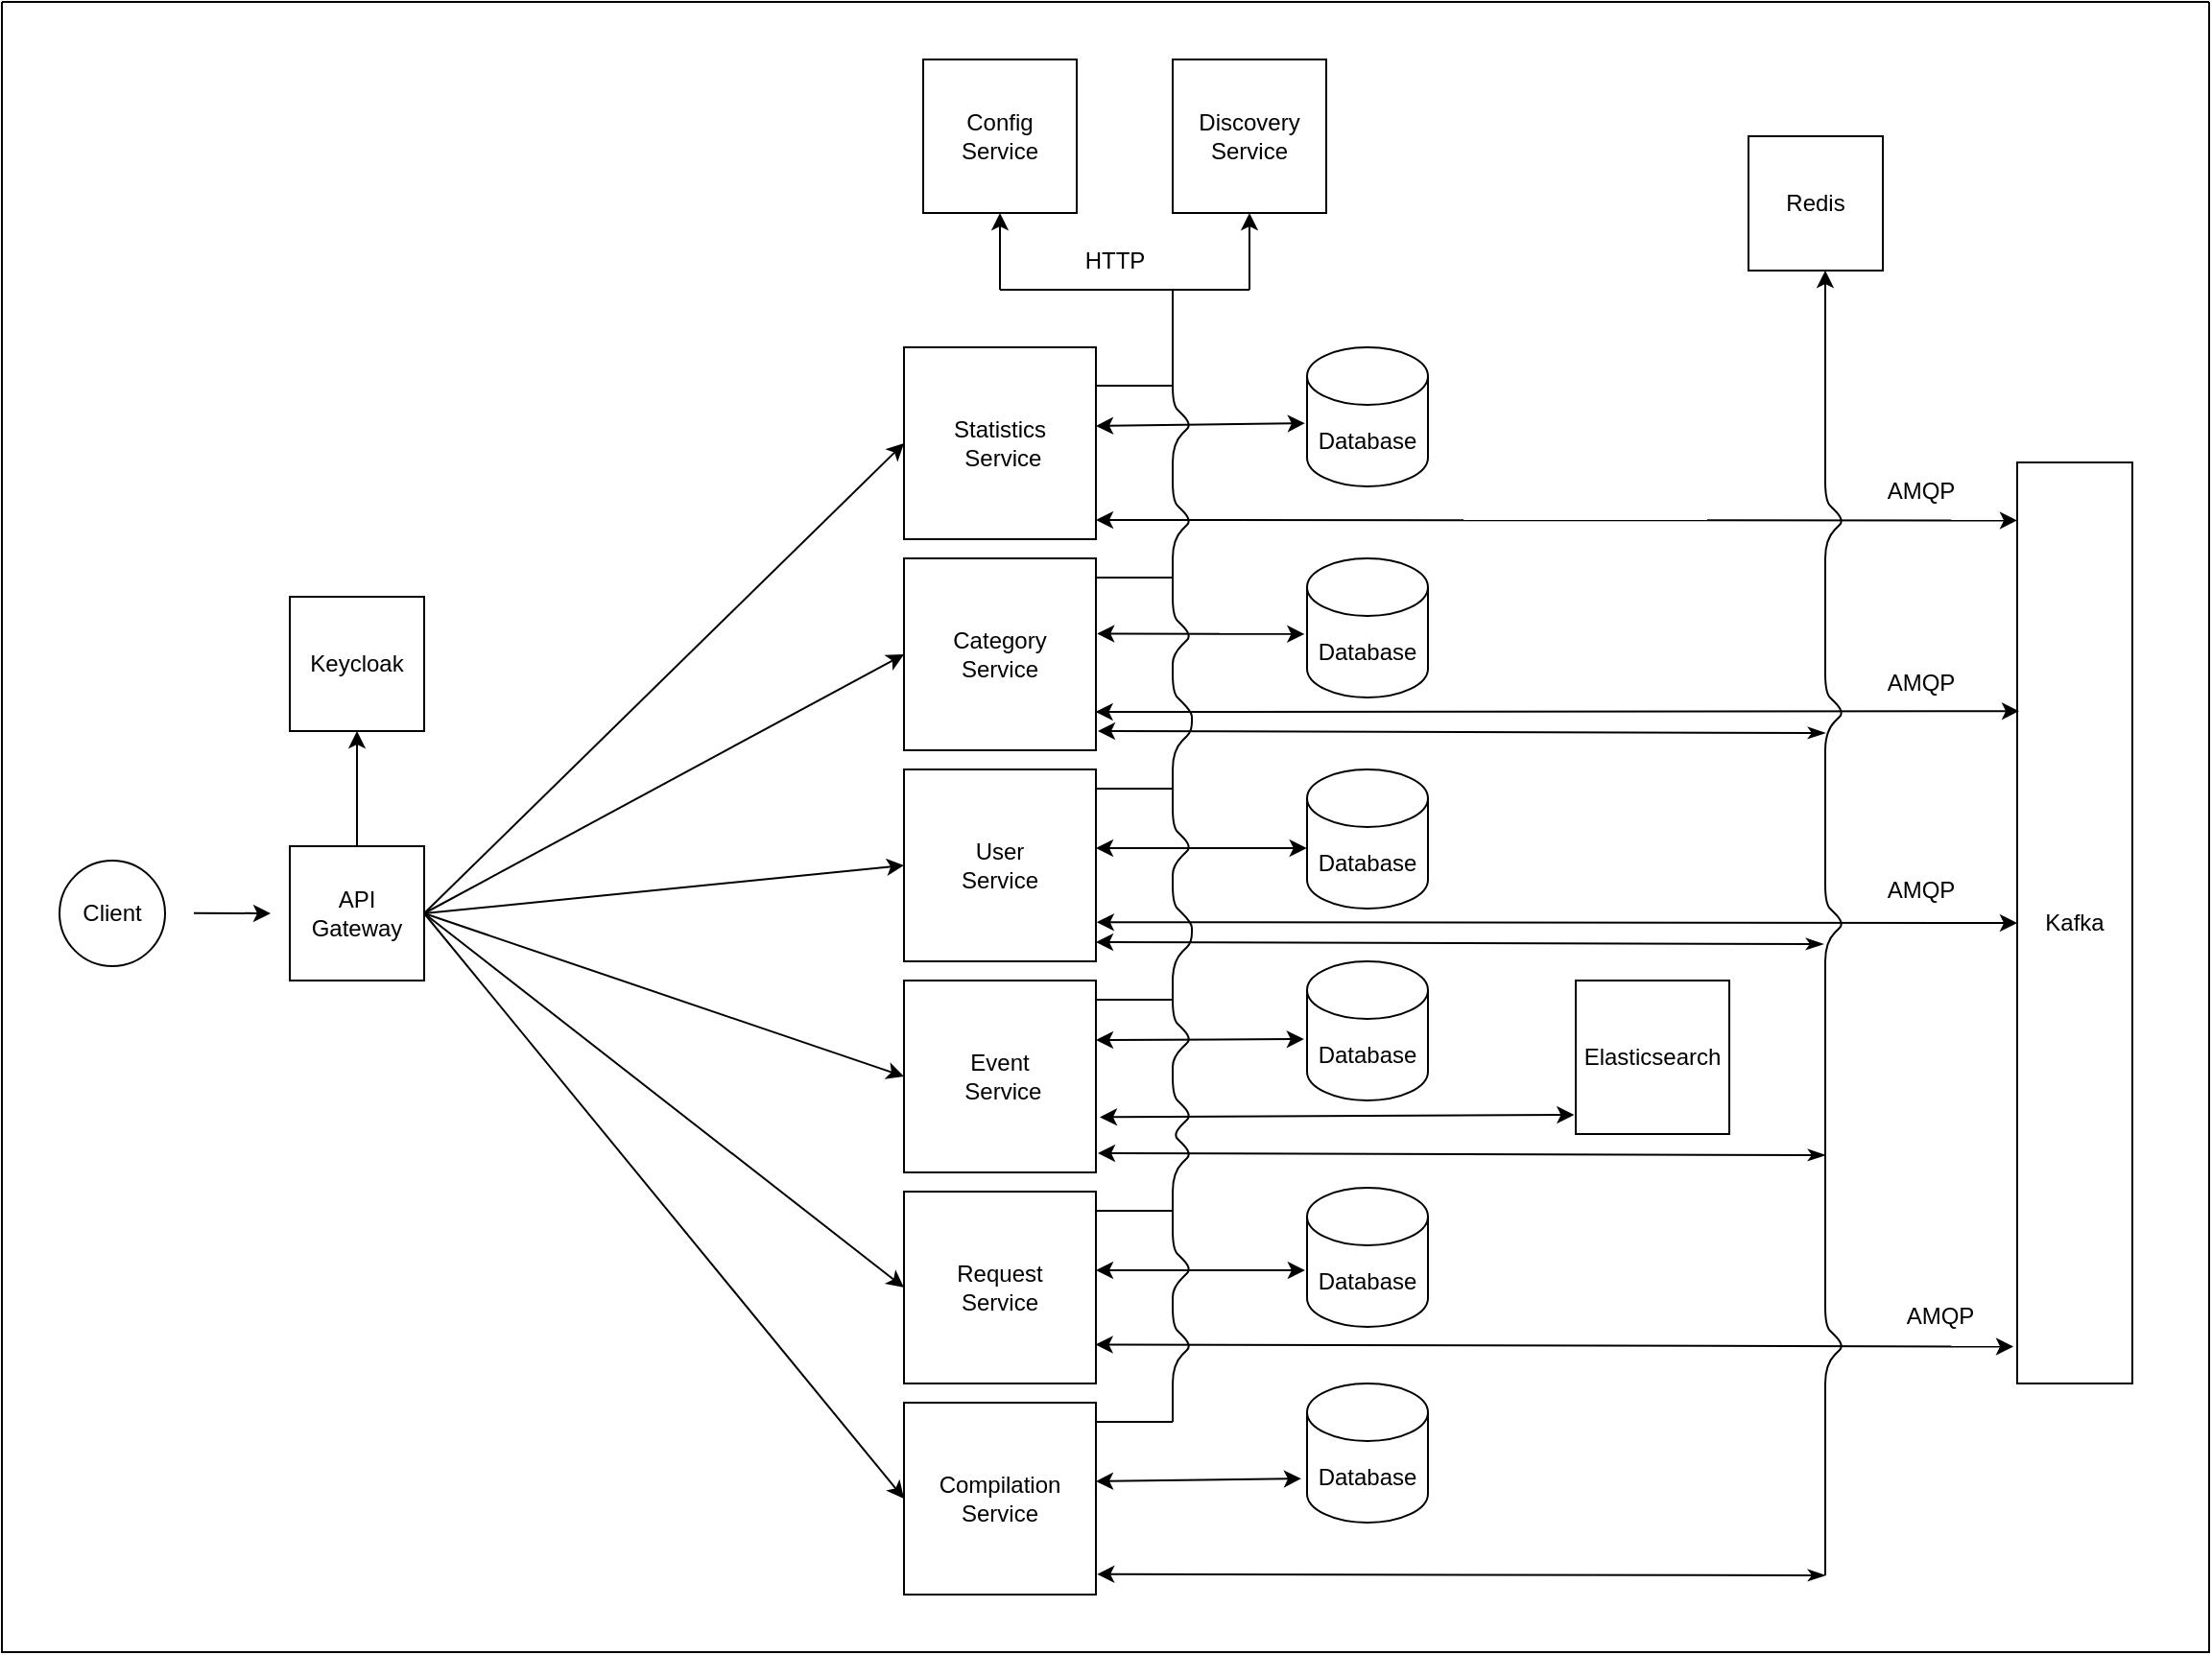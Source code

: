 <mxfile version="27.0.6">
  <diagram id="yPxyJZ8AM_hMuL3Unpa9" name="gitflow">
    <mxGraphModel dx="2870" dy="2206" grid="1" gridSize="10" guides="1" tooltips="1" connect="1" arrows="1" fold="1" page="1" pageScale="1" pageWidth="850" pageHeight="1100" background="#ffffff" math="0" shadow="0">
      <root>
        <mxCell id="0" />
        <mxCell id="1" parent="0" />
        <mxCell id="j1QhBanG4Ebp2g22lxq3-177" value="Client" style="ellipse;whiteSpace=wrap;html=1;aspect=fixed;" parent="1" vertex="1">
          <mxGeometry x="-70" y="307.5" width="55" height="55" as="geometry" />
        </mxCell>
        <mxCell id="j1QhBanG4Ebp2g22lxq3-178" value="API Gateway" style="whiteSpace=wrap;html=1;aspect=fixed;" parent="1" vertex="1">
          <mxGeometry x="50" y="300" width="70" height="70" as="geometry" />
        </mxCell>
        <mxCell id="j1QhBanG4Ebp2g22lxq3-179" value="&lt;div&gt;Event&lt;/div&gt;&lt;div&gt;&amp;nbsp;Service&lt;/div&gt;" style="whiteSpace=wrap;html=1;aspect=fixed;" parent="1" vertex="1">
          <mxGeometry x="370" y="370" width="100" height="100" as="geometry" />
        </mxCell>
        <mxCell id="j1QhBanG4Ebp2g22lxq3-180" value="&lt;div&gt;User&lt;/div&gt;&lt;div&gt;Service&lt;/div&gt;" style="whiteSpace=wrap;html=1;aspect=fixed;" parent="1" vertex="1">
          <mxGeometry x="370" y="260" width="100" height="100" as="geometry" />
        </mxCell>
        <mxCell id="j1QhBanG4Ebp2g22lxq3-181" value="&lt;div&gt;Request&lt;/div&gt;&lt;div&gt;Service&lt;/div&gt;" style="whiteSpace=wrap;html=1;aspect=fixed;" parent="1" vertex="1">
          <mxGeometry x="370" y="480" width="100" height="100" as="geometry" />
        </mxCell>
        <mxCell id="j1QhBanG4Ebp2g22lxq3-182" value="&lt;div&gt;Compilation&lt;/div&gt;&lt;div&gt;Service&lt;/div&gt;" style="whiteSpace=wrap;html=1;aspect=fixed;" parent="1" vertex="1">
          <mxGeometry x="370" y="590" width="100" height="100" as="geometry" />
        </mxCell>
        <mxCell id="j1QhBanG4Ebp2g22lxq3-183" value="&lt;div&gt;Category&lt;/div&gt;&lt;div&gt;Service&lt;/div&gt;" style="whiteSpace=wrap;html=1;aspect=fixed;" parent="1" vertex="1">
          <mxGeometry x="370" y="150" width="100" height="100" as="geometry" />
        </mxCell>
        <mxCell id="j1QhBanG4Ebp2g22lxq3-184" value="Redis" style="whiteSpace=wrap;html=1;aspect=fixed;" parent="1" vertex="1">
          <mxGeometry x="810" y="-70" width="70" height="70" as="geometry" />
        </mxCell>
        <mxCell id="j1QhBanG4Ebp2g22lxq3-185" value="&lt;div&gt;Statistics&lt;/div&gt;&lt;div&gt;&amp;nbsp;Service&lt;/div&gt;" style="whiteSpace=wrap;html=1;aspect=fixed;" parent="1" vertex="1">
          <mxGeometry x="370" y="40" width="100" height="100" as="geometry" />
        </mxCell>
        <mxCell id="j1QhBanG4Ebp2g22lxq3-186" value="&lt;div&gt;Discovery&lt;/div&gt;Service" style="whiteSpace=wrap;html=1;aspect=fixed;" parent="1" vertex="1">
          <mxGeometry x="510" y="-110" width="80" height="80" as="geometry" />
        </mxCell>
        <mxCell id="j1QhBanG4Ebp2g22lxq3-187" value="" style="endArrow=classic;html=1;rounded=0;entryX=0;entryY=0.5;entryDx=0;entryDy=0;exitX=1;exitY=0.5;exitDx=0;exitDy=0;" parent="1" source="j1QhBanG4Ebp2g22lxq3-178" target="j1QhBanG4Ebp2g22lxq3-185" edge="1">
          <mxGeometry width="50" height="50" relative="1" as="geometry">
            <mxPoint x="180" y="230" as="sourcePoint" />
            <mxPoint x="230" y="180" as="targetPoint" />
          </mxGeometry>
        </mxCell>
        <mxCell id="j1QhBanG4Ebp2g22lxq3-189" value="" style="endArrow=classic;html=1;rounded=0;entryX=0;entryY=0.5;entryDx=0;entryDy=0;exitX=1;exitY=0.5;exitDx=0;exitDy=0;" parent="1" source="j1QhBanG4Ebp2g22lxq3-178" target="j1QhBanG4Ebp2g22lxq3-183" edge="1">
          <mxGeometry width="50" height="50" relative="1" as="geometry">
            <mxPoint x="190" y="440" as="sourcePoint" />
            <mxPoint x="240" y="390" as="targetPoint" />
          </mxGeometry>
        </mxCell>
        <mxCell id="j1QhBanG4Ebp2g22lxq3-190" value="" style="endArrow=classic;html=1;rounded=0;entryX=0;entryY=0.5;entryDx=0;entryDy=0;exitX=1;exitY=0.5;exitDx=0;exitDy=0;" parent="1" source="j1QhBanG4Ebp2g22lxq3-178" target="j1QhBanG4Ebp2g22lxq3-180" edge="1">
          <mxGeometry width="50" height="50" relative="1" as="geometry">
            <mxPoint x="110" y="510" as="sourcePoint" />
            <mxPoint x="160" y="460" as="targetPoint" />
          </mxGeometry>
        </mxCell>
        <mxCell id="j1QhBanG4Ebp2g22lxq3-191" value="" style="endArrow=classic;html=1;rounded=0;entryX=0;entryY=0.5;entryDx=0;entryDy=0;exitX=1;exitY=0.5;exitDx=0;exitDy=0;" parent="1" source="j1QhBanG4Ebp2g22lxq3-178" target="j1QhBanG4Ebp2g22lxq3-179" edge="1">
          <mxGeometry width="50" height="50" relative="1" as="geometry">
            <mxPoint x="20" y="510" as="sourcePoint" />
            <mxPoint x="70" y="460" as="targetPoint" />
          </mxGeometry>
        </mxCell>
        <mxCell id="j1QhBanG4Ebp2g22lxq3-192" value="" style="endArrow=classic;html=1;rounded=0;entryX=0;entryY=0.5;entryDx=0;entryDy=0;exitX=1;exitY=0.5;exitDx=0;exitDy=0;" parent="1" source="j1QhBanG4Ebp2g22lxq3-178" target="j1QhBanG4Ebp2g22lxq3-181" edge="1">
          <mxGeometry width="50" height="50" relative="1" as="geometry">
            <mxPoint x="140" y="510" as="sourcePoint" />
            <mxPoint x="190" y="460" as="targetPoint" />
          </mxGeometry>
        </mxCell>
        <mxCell id="j1QhBanG4Ebp2g22lxq3-193" value="" style="endArrow=classic;html=1;rounded=0;entryX=0;entryY=0.5;entryDx=0;entryDy=0;exitX=1;exitY=0.5;exitDx=0;exitDy=0;" parent="1" source="j1QhBanG4Ebp2g22lxq3-178" target="j1QhBanG4Ebp2g22lxq3-182" edge="1">
          <mxGeometry width="50" height="50" relative="1" as="geometry">
            <mxPoint x="100" y="530" as="sourcePoint" />
            <mxPoint x="150" y="480" as="targetPoint" />
          </mxGeometry>
        </mxCell>
        <mxCell id="j1QhBanG4Ebp2g22lxq3-194" value="Keycloak" style="whiteSpace=wrap;html=1;aspect=fixed;" parent="1" vertex="1">
          <mxGeometry x="50" y="170" width="70" height="70" as="geometry" />
        </mxCell>
        <mxCell id="j1QhBanG4Ebp2g22lxq3-196" value="" style="endArrow=classic;html=1;rounded=0;entryX=0.5;entryY=1;entryDx=0;entryDy=0;exitX=0.5;exitY=0;exitDx=0;exitDy=0;" parent="1" source="j1QhBanG4Ebp2g22lxq3-178" target="j1QhBanG4Ebp2g22lxq3-194" edge="1">
          <mxGeometry width="50" height="50" relative="1" as="geometry">
            <mxPoint x="-90" y="250" as="sourcePoint" />
            <mxPoint x="-40" y="200" as="targetPoint" />
          </mxGeometry>
        </mxCell>
        <mxCell id="j1QhBanG4Ebp2g22lxq3-197" value="Database" style="shape=cylinder3;whiteSpace=wrap;html=1;boundedLbl=1;backgroundOutline=1;size=15;" parent="1" vertex="1">
          <mxGeometry x="580" y="40" width="63" height="72.5" as="geometry" />
        </mxCell>
        <mxCell id="j1QhBanG4Ebp2g22lxq3-198" value="Database" style="shape=cylinder3;whiteSpace=wrap;html=1;boundedLbl=1;backgroundOutline=1;size=15;" parent="1" vertex="1">
          <mxGeometry x="580" y="150" width="63" height="72.5" as="geometry" />
        </mxCell>
        <mxCell id="j1QhBanG4Ebp2g22lxq3-199" value="Database" style="shape=cylinder3;whiteSpace=wrap;html=1;boundedLbl=1;backgroundOutline=1;size=15;" parent="1" vertex="1">
          <mxGeometry x="580" y="260" width="63" height="72.5" as="geometry" />
        </mxCell>
        <mxCell id="j1QhBanG4Ebp2g22lxq3-201" value="Database" style="shape=cylinder3;whiteSpace=wrap;html=1;boundedLbl=1;backgroundOutline=1;size=15;" parent="1" vertex="1">
          <mxGeometry x="580" y="478" width="63" height="72.5" as="geometry" />
        </mxCell>
        <mxCell id="j1QhBanG4Ebp2g22lxq3-202" value="Database" style="shape=cylinder3;whiteSpace=wrap;html=1;boundedLbl=1;backgroundOutline=1;size=15;" parent="1" vertex="1">
          <mxGeometry x="580" y="580" width="63" height="72.5" as="geometry" />
        </mxCell>
        <mxCell id="j1QhBanG4Ebp2g22lxq3-207" value="Database" style="shape=cylinder3;whiteSpace=wrap;html=1;boundedLbl=1;backgroundOutline=1;size=15;" parent="1" vertex="1">
          <mxGeometry x="580" y="360" width="63" height="72.5" as="geometry" />
        </mxCell>
        <mxCell id="j1QhBanG4Ebp2g22lxq3-210" value="" style="endArrow=classic;startArrow=classic;html=1;rounded=0;exitX=1;exitY=0.5;exitDx=0;exitDy=0;entryX=-0.017;entryY=0.546;entryDx=0;entryDy=0;entryPerimeter=0;" parent="1" target="j1QhBanG4Ebp2g22lxq3-197" edge="1">
          <mxGeometry width="50" height="50" relative="1" as="geometry">
            <mxPoint x="470" y="81" as="sourcePoint" />
            <mxPoint x="540" y="80" as="targetPoint" />
          </mxGeometry>
        </mxCell>
        <mxCell id="j1QhBanG4Ebp2g22lxq3-212" value="Kafka" style="rounded=0;whiteSpace=wrap;html=1;" parent="1" vertex="1">
          <mxGeometry x="950" y="100" width="60" height="480" as="geometry" />
        </mxCell>
        <mxCell id="j1QhBanG4Ebp2g22lxq3-214" value="" style="endArrow=classic;startArrow=classic;html=1;rounded=0;exitX=1.006;exitY=0.392;exitDx=0;exitDy=0;entryX=-0.021;entryY=0.544;entryDx=0;entryDy=0;entryPerimeter=0;exitPerimeter=0;" parent="1" source="j1QhBanG4Ebp2g22lxq3-183" target="j1QhBanG4Ebp2g22lxq3-198" edge="1">
          <mxGeometry width="50" height="50" relative="1" as="geometry">
            <mxPoint x="490" y="186.75" as="sourcePoint" />
            <mxPoint x="560" y="185.75" as="targetPoint" />
          </mxGeometry>
        </mxCell>
        <mxCell id="j1QhBanG4Ebp2g22lxq3-215" value="" style="endArrow=classic;startArrow=classic;html=1;rounded=0;exitX=1;exitY=0.5;exitDx=0;exitDy=0;entryX=-0.002;entryY=0.566;entryDx=0;entryDy=0;entryPerimeter=0;" parent="1" target="j1QhBanG4Ebp2g22lxq3-199" edge="1">
          <mxGeometry width="50" height="50" relative="1" as="geometry">
            <mxPoint x="470" y="301" as="sourcePoint" />
            <mxPoint x="540" y="300" as="targetPoint" />
          </mxGeometry>
        </mxCell>
        <mxCell id="j1QhBanG4Ebp2g22lxq3-216" value="" style="endArrow=classic;startArrow=classic;html=1;rounded=0;exitX=1;exitY=0.5;exitDx=0;exitDy=0;entryX=-0.025;entryY=0.559;entryDx=0;entryDy=0;entryPerimeter=0;" parent="1" target="j1QhBanG4Ebp2g22lxq3-207" edge="1">
          <mxGeometry width="50" height="50" relative="1" as="geometry">
            <mxPoint x="470" y="401" as="sourcePoint" />
            <mxPoint x="540" y="400" as="targetPoint" />
          </mxGeometry>
        </mxCell>
        <mxCell id="j1QhBanG4Ebp2g22lxq3-217" value="" style="endArrow=classic;startArrow=classic;html=1;rounded=0;exitX=1;exitY=0.5;exitDx=0;exitDy=0;entryX=-0.017;entryY=0.593;entryDx=0;entryDy=0;entryPerimeter=0;" parent="1" target="j1QhBanG4Ebp2g22lxq3-201" edge="1">
          <mxGeometry width="50" height="50" relative="1" as="geometry">
            <mxPoint x="470" y="521" as="sourcePoint" />
            <mxPoint x="540" y="520" as="targetPoint" />
          </mxGeometry>
        </mxCell>
        <mxCell id="j1QhBanG4Ebp2g22lxq3-218" value="" style="endArrow=classic;startArrow=classic;html=1;rounded=0;exitX=1;exitY=0.5;exitDx=0;exitDy=0;entryX=-0.048;entryY=0.684;entryDx=0;entryDy=0;entryPerimeter=0;" parent="1" target="j1QhBanG4Ebp2g22lxq3-202" edge="1">
          <mxGeometry width="50" height="50" relative="1" as="geometry">
            <mxPoint x="470" y="631" as="sourcePoint" />
            <mxPoint x="540" y="630" as="targetPoint" />
          </mxGeometry>
        </mxCell>
        <mxCell id="j1QhBanG4Ebp2g22lxq3-219" value="" style="endArrow=classic;html=1;rounded=0;entryX=-0.033;entryY=0.96;entryDx=0;entryDy=0;entryPerimeter=0;exitX=0.998;exitY=0.797;exitDx=0;exitDy=0;exitPerimeter=0;startArrow=classic;startFill=1;" parent="1" source="j1QhBanG4Ebp2g22lxq3-181" target="j1QhBanG4Ebp2g22lxq3-212" edge="1">
          <mxGeometry width="50" height="50" relative="1" as="geometry">
            <mxPoint x="460" y="560" as="sourcePoint" />
            <mxPoint x="680" y="560" as="targetPoint" />
          </mxGeometry>
        </mxCell>
        <mxCell id="j1QhBanG4Ebp2g22lxq3-220" value="" style="endArrow=classic;html=1;rounded=0;entryX=0.017;entryY=0.27;entryDx=0;entryDy=0;entryPerimeter=0;exitX=0.998;exitY=0.8;exitDx=0;exitDy=0;exitPerimeter=0;startArrow=classic;startFill=1;" parent="1" source="j1QhBanG4Ebp2g22lxq3-183" target="j1QhBanG4Ebp2g22lxq3-212" edge="1">
          <mxGeometry width="50" height="50" relative="1" as="geometry">
            <mxPoint x="460" y="230" as="sourcePoint" />
            <mxPoint x="680" y="230" as="targetPoint" />
            <Array as="points" />
          </mxGeometry>
        </mxCell>
        <mxCell id="j1QhBanG4Ebp2g22lxq3-222" value="" style="endArrow=classic;html=1;rounded=0;exitX=1.004;exitY=0.796;exitDx=0;exitDy=0;exitPerimeter=0;entryX=0;entryY=0.5;entryDx=0;entryDy=0;startArrow=classic;startFill=1;" parent="1" source="j1QhBanG4Ebp2g22lxq3-180" target="j1QhBanG4Ebp2g22lxq3-212" edge="1">
          <mxGeometry width="50" height="50" relative="1" as="geometry">
            <mxPoint x="560" y="350" as="sourcePoint" />
            <mxPoint x="780" y="350" as="targetPoint" />
          </mxGeometry>
        </mxCell>
        <mxCell id="j1QhBanG4Ebp2g22lxq3-223" value="" style="endArrow=classic;html=1;rounded=0;exitX=1;exitY=0.9;exitDx=0;exitDy=0;exitPerimeter=0;entryX=0;entryY=0.063;entryDx=0;entryDy=0;entryPerimeter=0;startArrow=classic;startFill=1;" parent="1" source="j1QhBanG4Ebp2g22lxq3-185" target="j1QhBanG4Ebp2g22lxq3-212" edge="1">
          <mxGeometry width="50" height="50" relative="1" as="geometry">
            <mxPoint x="510" y="120" as="sourcePoint" />
            <mxPoint x="850" y="120" as="targetPoint" />
          </mxGeometry>
        </mxCell>
        <mxCell id="j1QhBanG4Ebp2g22lxq3-224" value="Elasticsearch" style="whiteSpace=wrap;html=1;aspect=fixed;" parent="1" vertex="1">
          <mxGeometry x="720" y="370" width="80" height="80" as="geometry" />
        </mxCell>
        <mxCell id="j1QhBanG4Ebp2g22lxq3-228" value="" style="endArrow=classic;startArrow=classic;html=1;rounded=0;entryX=-0.01;entryY=0.875;entryDx=0;entryDy=0;entryPerimeter=0;exitX=1.02;exitY=0.712;exitDx=0;exitDy=0;exitPerimeter=0;" parent="1" source="j1QhBanG4Ebp2g22lxq3-179" target="j1QhBanG4Ebp2g22lxq3-224" edge="1">
          <mxGeometry width="50" height="50" relative="1" as="geometry">
            <mxPoint x="590" y="490" as="sourcePoint" />
            <mxPoint x="640" y="440" as="targetPoint" />
          </mxGeometry>
        </mxCell>
        <mxCell id="j1QhBanG4Ebp2g22lxq3-232" value="" style="endArrow=classic;html=1;rounded=1;curved=0;" parent="1" edge="1">
          <mxGeometry width="50" height="50" relative="1" as="geometry">
            <mxPoint x="850" y="680" as="sourcePoint" />
            <mxPoint x="850" as="targetPoint" />
            <Array as="points">
              <mxPoint x="850" y="570" />
              <mxPoint x="860" y="560" />
              <mxPoint x="850" y="550" />
              <mxPoint x="850" y="350" />
              <mxPoint x="860" y="340" />
              <mxPoint x="850" y="330" />
              <mxPoint x="850" y="240" />
              <mxPoint x="860" y="230" />
              <mxPoint x="850" y="220" />
              <mxPoint x="850" y="140" />
              <mxPoint x="860" y="130" />
              <mxPoint x="850" y="120" />
            </Array>
          </mxGeometry>
        </mxCell>
        <mxCell id="j1QhBanG4Ebp2g22lxq3-233" value="" style="endArrow=classicThin;html=1;rounded=0;exitX=1.006;exitY=0.894;exitDx=0;exitDy=0;exitPerimeter=0;startArrow=classic;startFill=1;endFill=1;" parent="1" source="j1QhBanG4Ebp2g22lxq3-182" edge="1">
          <mxGeometry width="50" height="50" relative="1" as="geometry">
            <mxPoint x="630" y="730" as="sourcePoint" />
            <mxPoint x="850" y="680" as="targetPoint" />
          </mxGeometry>
        </mxCell>
        <mxCell id="j1QhBanG4Ebp2g22lxq3-235" value="" style="endArrow=classicThin;html=1;rounded=0;exitX=1.006;exitY=0.894;exitDx=0;exitDy=0;exitPerimeter=0;startArrow=classic;startFill=1;endFill=1;" parent="1" edge="1">
          <mxGeometry width="50" height="50" relative="1" as="geometry">
            <mxPoint x="471" y="460" as="sourcePoint" />
            <mxPoint x="850" y="461" as="targetPoint" />
          </mxGeometry>
        </mxCell>
        <mxCell id="j1QhBanG4Ebp2g22lxq3-236" value="" style="endArrow=classicThin;html=1;rounded=0;exitX=1.006;exitY=0.894;exitDx=0;exitDy=0;exitPerimeter=0;startArrow=classic;startFill=1;endFill=1;" parent="1" edge="1">
          <mxGeometry width="50" height="50" relative="1" as="geometry">
            <mxPoint x="470" y="350" as="sourcePoint" />
            <mxPoint x="849" y="351" as="targetPoint" />
          </mxGeometry>
        </mxCell>
        <mxCell id="j1QhBanG4Ebp2g22lxq3-237" value="" style="endArrow=classicThin;html=1;rounded=0;exitX=1.006;exitY=0.894;exitDx=0;exitDy=0;exitPerimeter=0;startArrow=classic;startFill=1;endFill=1;" parent="1" edge="1">
          <mxGeometry width="50" height="50" relative="1" as="geometry">
            <mxPoint x="471" y="240" as="sourcePoint" />
            <mxPoint x="850" y="241" as="targetPoint" />
          </mxGeometry>
        </mxCell>
        <mxCell id="j1QhBanG4Ebp2g22lxq3-239" value="" style="endArrow=classic;html=1;" parent="1" edge="1">
          <mxGeometry width="50" height="50" relative="1" as="geometry">
            <mxPoint y="334.82" as="sourcePoint" />
            <mxPoint x="40" y="335" as="targetPoint" />
          </mxGeometry>
        </mxCell>
        <mxCell id="j1QhBanG4Ebp2g22lxq3-240" value="&lt;div&gt;Config&lt;/div&gt;Service" style="whiteSpace=wrap;html=1;aspect=fixed;" parent="1" vertex="1">
          <mxGeometry x="380" y="-110" width="80" height="80" as="geometry" />
        </mxCell>
        <mxCell id="j1QhBanG4Ebp2g22lxq3-241" value="" style="endArrow=none;html=1;rounded=0;" parent="1" edge="1">
          <mxGeometry width="50" height="50" relative="1" as="geometry">
            <mxPoint x="420" y="10" as="sourcePoint" />
            <mxPoint x="550" y="10" as="targetPoint" />
          </mxGeometry>
        </mxCell>
        <mxCell id="j1QhBanG4Ebp2g22lxq3-242" value="" style="endArrow=classic;html=1;rounded=0;entryX=0.5;entryY=1;entryDx=0;entryDy=0;" parent="1" target="j1QhBanG4Ebp2g22lxq3-240" edge="1">
          <mxGeometry width="50" height="50" relative="1" as="geometry">
            <mxPoint x="420" y="10" as="sourcePoint" />
            <mxPoint x="320" y="-60" as="targetPoint" />
          </mxGeometry>
        </mxCell>
        <mxCell id="j1QhBanG4Ebp2g22lxq3-243" value="" style="endArrow=classic;html=1;rounded=0;entryX=0.5;entryY=1;entryDx=0;entryDy=0;" parent="1" target="j1QhBanG4Ebp2g22lxq3-186" edge="1">
          <mxGeometry width="50" height="50" relative="1" as="geometry">
            <mxPoint x="550" y="10" as="sourcePoint" />
            <mxPoint x="540" y="-30" as="targetPoint" />
          </mxGeometry>
        </mxCell>
        <mxCell id="j1QhBanG4Ebp2g22lxq3-244" value="" style="endArrow=none;html=1;rounded=1;curved=0;" parent="1" edge="1">
          <mxGeometry width="50" height="50" relative="1" as="geometry">
            <mxPoint x="510" y="600" as="sourcePoint" />
            <mxPoint x="510" y="10" as="targetPoint" />
            <Array as="points">
              <mxPoint x="510" y="570" />
              <mxPoint x="520" y="560" />
              <mxPoint x="510" y="550" />
              <mxPoint x="510" y="530" />
              <mxPoint x="520" y="520" />
              <mxPoint x="510" y="510" />
              <mxPoint x="510" y="470" />
              <mxPoint x="520" y="460" />
              <mxPoint x="510" y="450" />
              <mxPoint x="520" y="440" />
              <mxPoint x="510" y="430" />
              <mxPoint x="510" y="410" />
              <mxPoint x="520" y="400" />
              <mxPoint x="510" y="390" />
              <mxPoint x="510" y="360" />
              <mxPoint x="520" y="350" />
              <mxPoint x="520" y="340" />
              <mxPoint x="510" y="330" />
              <mxPoint x="510" y="310" />
              <mxPoint x="520" y="300" />
              <mxPoint x="510" y="290" />
              <mxPoint x="510" y="250" />
              <mxPoint x="520" y="240" />
              <mxPoint x="520" y="230" />
              <mxPoint x="510" y="220" />
              <mxPoint x="510" y="200" />
              <mxPoint x="520" y="190" />
              <mxPoint x="510" y="180" />
              <mxPoint x="510" y="140" />
              <mxPoint x="520" y="130" />
              <mxPoint x="510" y="120" />
              <mxPoint x="510" y="90" />
              <mxPoint x="520" y="80" />
              <mxPoint x="510" y="70" />
            </Array>
          </mxGeometry>
        </mxCell>
        <mxCell id="j1QhBanG4Ebp2g22lxq3-247" value="" style="endArrow=none;html=1;rounded=0;exitX=1;exitY=0.7;exitDx=0;exitDy=0;exitPerimeter=0;" parent="1" edge="1">
          <mxGeometry width="50" height="50" relative="1" as="geometry">
            <mxPoint x="470" y="490" as="sourcePoint" />
            <mxPoint x="510" y="490" as="targetPoint" />
          </mxGeometry>
        </mxCell>
        <mxCell id="j1QhBanG4Ebp2g22lxq3-248" value="" style="endArrow=none;html=1;rounded=0;exitX=1;exitY=0.7;exitDx=0;exitDy=0;exitPerimeter=0;" parent="1" edge="1">
          <mxGeometry width="50" height="50" relative="1" as="geometry">
            <mxPoint x="470" y="380" as="sourcePoint" />
            <mxPoint x="510" y="380" as="targetPoint" />
          </mxGeometry>
        </mxCell>
        <mxCell id="j1QhBanG4Ebp2g22lxq3-249" value="" style="endArrow=none;html=1;rounded=0;exitX=1;exitY=0.7;exitDx=0;exitDy=0;exitPerimeter=0;" parent="1" edge="1">
          <mxGeometry width="50" height="50" relative="1" as="geometry">
            <mxPoint x="470" y="270" as="sourcePoint" />
            <mxPoint x="510" y="270" as="targetPoint" />
          </mxGeometry>
        </mxCell>
        <mxCell id="j1QhBanG4Ebp2g22lxq3-250" value="" style="endArrow=none;html=1;rounded=0;exitX=1;exitY=0.7;exitDx=0;exitDy=0;exitPerimeter=0;" parent="1" edge="1">
          <mxGeometry width="50" height="50" relative="1" as="geometry">
            <mxPoint x="470" y="160" as="sourcePoint" />
            <mxPoint x="510" y="160" as="targetPoint" />
          </mxGeometry>
        </mxCell>
        <mxCell id="j1QhBanG4Ebp2g22lxq3-251" value="" style="endArrow=none;html=1;rounded=0;exitX=1;exitY=0.7;exitDx=0;exitDy=0;exitPerimeter=0;" parent="1" edge="1">
          <mxGeometry width="50" height="50" relative="1" as="geometry">
            <mxPoint x="470" y="60" as="sourcePoint" />
            <mxPoint x="510" y="60" as="targetPoint" />
          </mxGeometry>
        </mxCell>
        <mxCell id="j1QhBanG4Ebp2g22lxq3-252" value="" style="endArrow=none;html=1;rounded=0;exitX=1;exitY=0.7;exitDx=0;exitDy=0;exitPerimeter=0;" parent="1" edge="1">
          <mxGeometry width="50" height="50" relative="1" as="geometry">
            <mxPoint x="470" y="600" as="sourcePoint" />
            <mxPoint x="510" y="600" as="targetPoint" />
            <Array as="points">
              <mxPoint x="490" y="600" />
            </Array>
          </mxGeometry>
        </mxCell>
        <mxCell id="j1QhBanG4Ebp2g22lxq3-253" value="HTTP" style="text;html=1;align=center;verticalAlign=middle;whiteSpace=wrap;rounded=0;" parent="1" vertex="1">
          <mxGeometry x="450" y="-20" width="60" height="30" as="geometry" />
        </mxCell>
        <mxCell id="j1QhBanG4Ebp2g22lxq3-254" value="AMQP" style="text;html=1;align=center;verticalAlign=middle;whiteSpace=wrap;rounded=0;" parent="1" vertex="1">
          <mxGeometry x="870" y="100" width="60" height="30" as="geometry" />
        </mxCell>
        <mxCell id="j1QhBanG4Ebp2g22lxq3-255" value="AMQP" style="text;html=1;align=center;verticalAlign=middle;whiteSpace=wrap;rounded=0;" parent="1" vertex="1">
          <mxGeometry x="870" y="200" width="60" height="30" as="geometry" />
        </mxCell>
        <mxCell id="j1QhBanG4Ebp2g22lxq3-256" value="AMQP" style="text;html=1;align=center;verticalAlign=middle;whiteSpace=wrap;rounded=0;" parent="1" vertex="1">
          <mxGeometry x="870" y="307.5" width="60" height="30" as="geometry" />
        </mxCell>
        <mxCell id="j1QhBanG4Ebp2g22lxq3-257" value="AMQP" style="text;html=1;align=center;verticalAlign=middle;whiteSpace=wrap;rounded=0;" parent="1" vertex="1">
          <mxGeometry x="880" y="530" width="60" height="30" as="geometry" />
        </mxCell>
        <mxCell id="TEegdxRm6VzyhbWfSgBB-1" value="" style="swimlane;startSize=0;" vertex="1" parent="1">
          <mxGeometry x="-100" y="-140" width="1150" height="860" as="geometry" />
        </mxCell>
      </root>
    </mxGraphModel>
  </diagram>
</mxfile>
